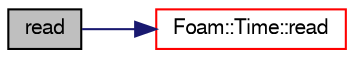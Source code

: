 digraph "read"
{
  bgcolor="transparent";
  edge [fontname="FreeSans",fontsize="10",labelfontname="FreeSans",labelfontsize="10"];
  node [fontname="FreeSans",fontsize="10",shape=record];
  rankdir="LR";
  Node763 [label="read",height=0.2,width=0.4,color="black", fillcolor="grey75", style="filled", fontcolor="black"];
  Node763 -> Node764 [color="midnightblue",fontsize="10",style="solid",fontname="FreeSans"];
  Node764 [label="Foam::Time::read",height=0.2,width=0.4,color="red",URL="$a26350.html#af816873151ddb0126e98bb2f914d8ed5",tooltip="Read control dictionary, update controls and time. "];
}
